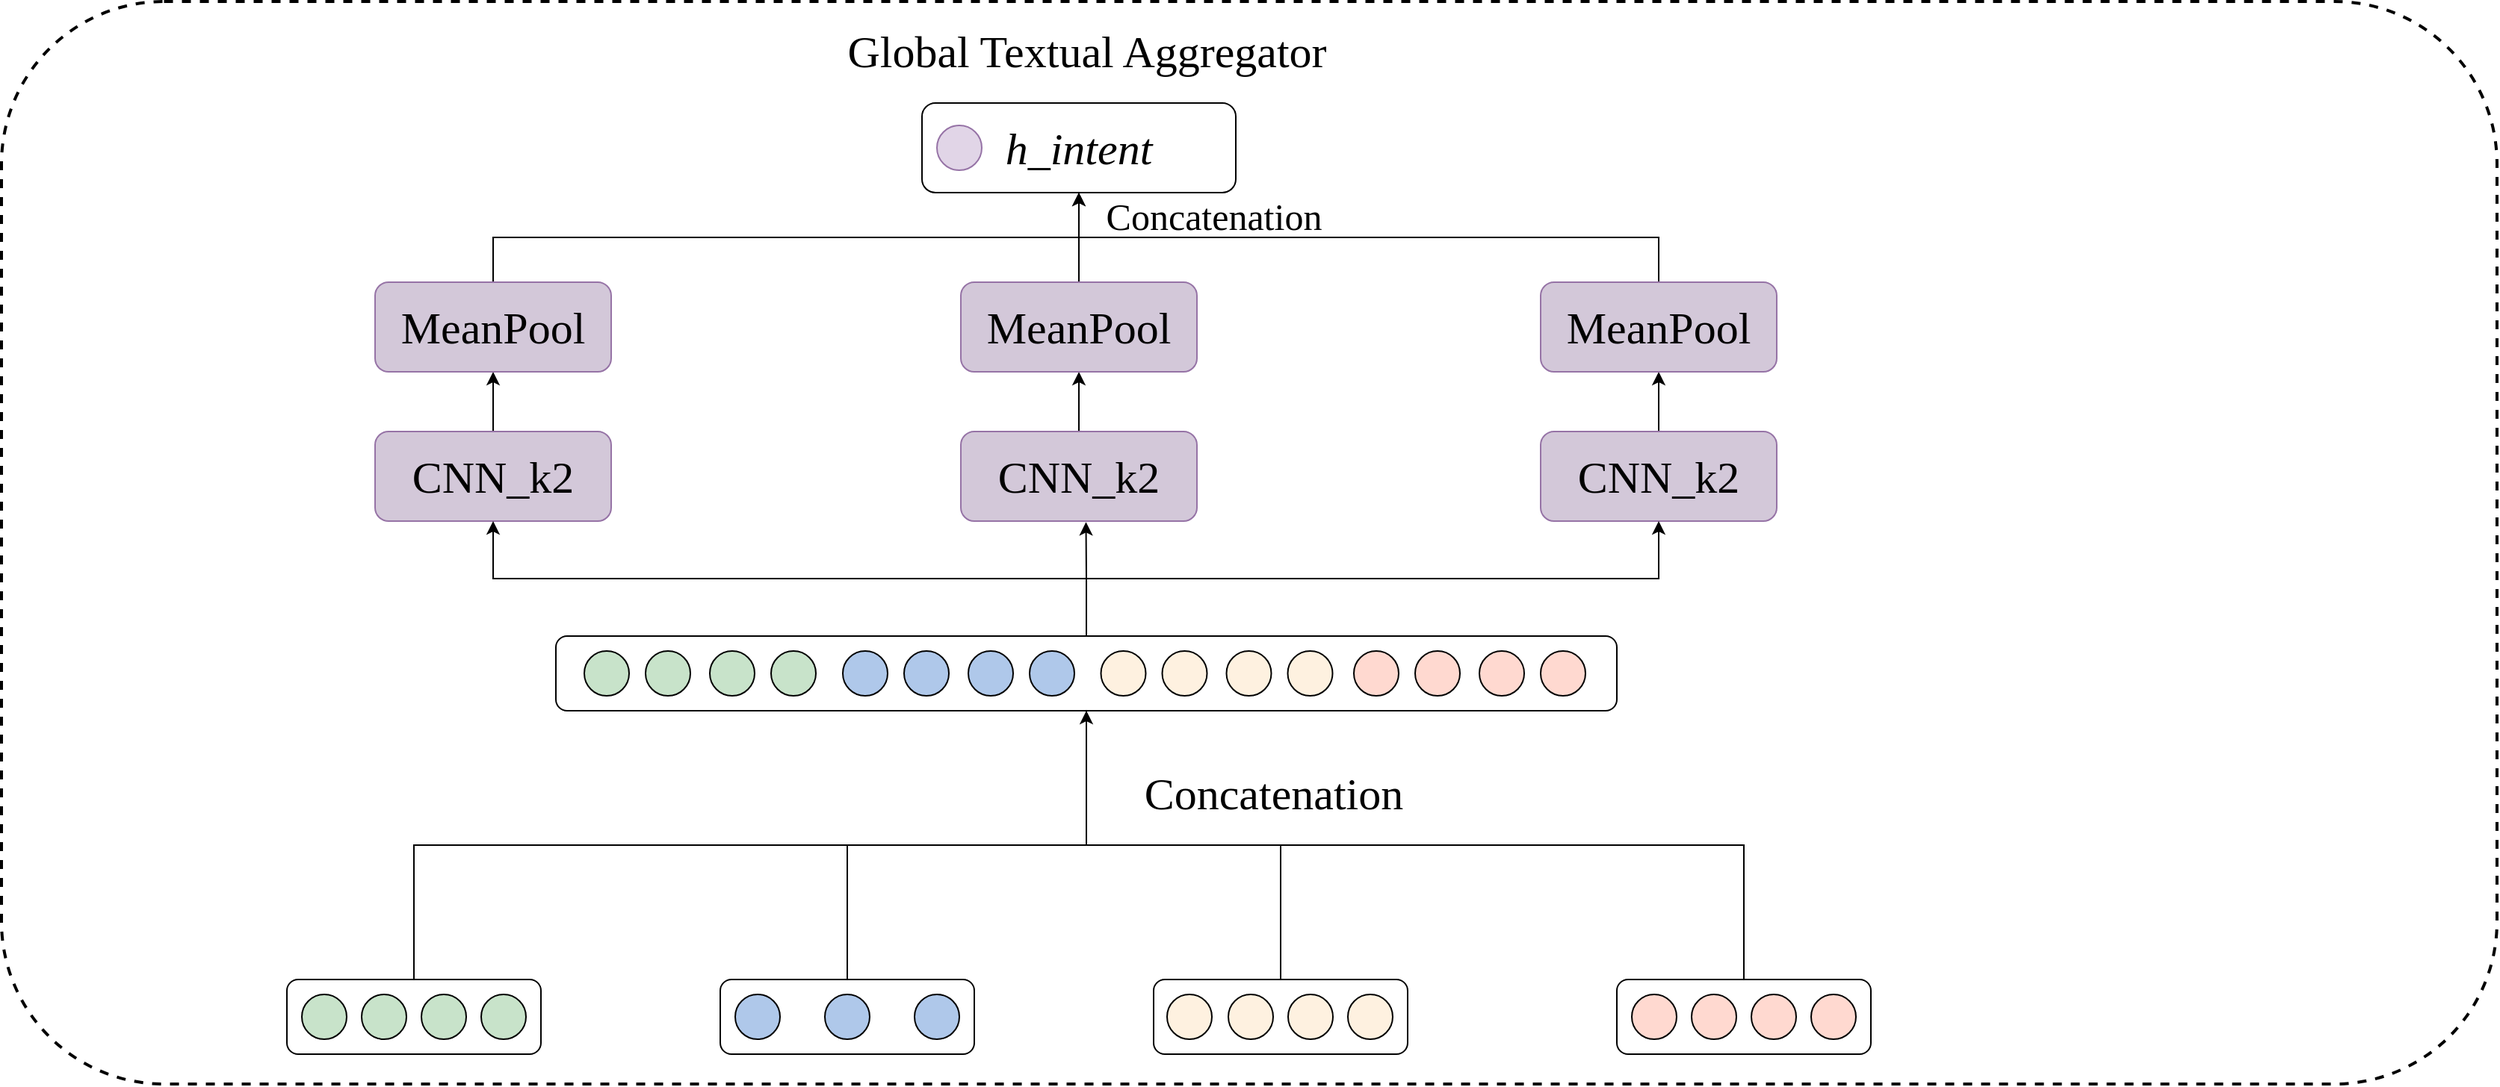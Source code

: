 <mxfile version="24.7.5">
  <diagram name="第 1 页" id="tzc-c6cf4rMfpOVOBY_b">
    <mxGraphModel dx="1953" dy="1041" grid="1" gridSize="10" guides="1" tooltips="1" connect="1" arrows="1" fold="1" page="1" pageScale="1" pageWidth="827" pageHeight="1169" math="0" shadow="0">
      <root>
        <mxCell id="0" />
        <mxCell id="1" parent="0" />
        <mxCell id="7F-Ce298isWdIxQNQa6x-1" value="" style="rounded=1;whiteSpace=wrap;html=1;strokeWidth=2;dashed=1;" vertex="1" parent="1">
          <mxGeometry x="490" y="5" width="1670" height="725" as="geometry" />
        </mxCell>
        <mxCell id="7F-Ce298isWdIxQNQa6x-2" value="" style="group" vertex="1" connectable="0" parent="1">
          <mxGeometry x="861" y="430" width="710" height="50" as="geometry" />
        </mxCell>
        <mxCell id="7F-Ce298isWdIxQNQa6x-3" value="" style="rounded=1;whiteSpace=wrap;html=1;container=0;" vertex="1" parent="7F-Ce298isWdIxQNQa6x-2">
          <mxGeometry width="710" height="50" as="geometry" />
        </mxCell>
        <mxCell id="7F-Ce298isWdIxQNQa6x-4" value="" style="ellipse;whiteSpace=wrap;html=1;aspect=fixed;fillColor=#c8e3ca;container=0;" vertex="1" parent="7F-Ce298isWdIxQNQa6x-2">
          <mxGeometry x="19" y="10" width="30" height="30" as="geometry" />
        </mxCell>
        <mxCell id="7F-Ce298isWdIxQNQa6x-5" value="" style="ellipse;whiteSpace=wrap;html=1;aspect=fixed;fillColor=#c8e3ca;container=0;" vertex="1" parent="7F-Ce298isWdIxQNQa6x-2">
          <mxGeometry x="60" y="10" width="30" height="30" as="geometry" />
        </mxCell>
        <mxCell id="7F-Ce298isWdIxQNQa6x-6" value="" style="ellipse;whiteSpace=wrap;html=1;aspect=fixed;fillColor=#c8e3ca;container=0;" vertex="1" parent="7F-Ce298isWdIxQNQa6x-2">
          <mxGeometry x="144" y="10" width="30" height="30" as="geometry" />
        </mxCell>
        <mxCell id="7F-Ce298isWdIxQNQa6x-7" value="" style="ellipse;whiteSpace=wrap;html=1;aspect=fixed;fillColor=#c8e3ca;container=0;" vertex="1" parent="7F-Ce298isWdIxQNQa6x-2">
          <mxGeometry x="103" y="10" width="30" height="30" as="geometry" />
        </mxCell>
        <mxCell id="7F-Ce298isWdIxQNQa6x-8" value="" style="ellipse;whiteSpace=wrap;html=1;aspect=fixed;fillColor=#afc8ea;container=0;" vertex="1" parent="7F-Ce298isWdIxQNQa6x-2">
          <mxGeometry x="192" y="10" width="30" height="30" as="geometry" />
        </mxCell>
        <mxCell id="7F-Ce298isWdIxQNQa6x-9" value="" style="ellipse;whiteSpace=wrap;html=1;aspect=fixed;fillColor=#afc8ea;container=0;" vertex="1" parent="7F-Ce298isWdIxQNQa6x-2">
          <mxGeometry x="233" y="10" width="30" height="30" as="geometry" />
        </mxCell>
        <mxCell id="7F-Ce298isWdIxQNQa6x-10" value="" style="ellipse;whiteSpace=wrap;html=1;aspect=fixed;fillColor=#afc8ea;container=0;" vertex="1" parent="7F-Ce298isWdIxQNQa6x-2">
          <mxGeometry x="317" y="10" width="30" height="30" as="geometry" />
        </mxCell>
        <mxCell id="7F-Ce298isWdIxQNQa6x-11" value="" style="ellipse;whiteSpace=wrap;html=1;aspect=fixed;fillColor=#afc8ea;container=0;" vertex="1" parent="7F-Ce298isWdIxQNQa6x-2">
          <mxGeometry x="276" y="10" width="30" height="30" as="geometry" />
        </mxCell>
        <mxCell id="7F-Ce298isWdIxQNQa6x-12" value="" style="ellipse;whiteSpace=wrap;html=1;aspect=fixed;fillColor=#fef1e0;container=0;" vertex="1" parent="7F-Ce298isWdIxQNQa6x-2">
          <mxGeometry x="364.75" y="10" width="30" height="30" as="geometry" />
        </mxCell>
        <mxCell id="7F-Ce298isWdIxQNQa6x-13" value="" style="ellipse;whiteSpace=wrap;html=1;aspect=fixed;fillColor=#fef1e0;container=0;" vertex="1" parent="7F-Ce298isWdIxQNQa6x-2">
          <mxGeometry x="405.75" y="10" width="30" height="30" as="geometry" />
        </mxCell>
        <mxCell id="7F-Ce298isWdIxQNQa6x-14" value="" style="ellipse;whiteSpace=wrap;html=1;aspect=fixed;fillColor=#fef1e0;container=0;" vertex="1" parent="7F-Ce298isWdIxQNQa6x-2">
          <mxGeometry x="489.75" y="10" width="30" height="30" as="geometry" />
        </mxCell>
        <mxCell id="7F-Ce298isWdIxQNQa6x-15" value="" style="ellipse;whiteSpace=wrap;html=1;aspect=fixed;fillColor=#fef1e0;container=0;" vertex="1" parent="7F-Ce298isWdIxQNQa6x-2">
          <mxGeometry x="448.75" y="10" width="30" height="30" as="geometry" />
        </mxCell>
        <mxCell id="7F-Ce298isWdIxQNQa6x-16" value="" style="ellipse;whiteSpace=wrap;html=1;aspect=fixed;fillColor=#ffd9d0;container=0;" vertex="1" parent="7F-Ce298isWdIxQNQa6x-2">
          <mxGeometry x="534" y="10" width="30" height="30" as="geometry" />
        </mxCell>
        <mxCell id="7F-Ce298isWdIxQNQa6x-17" value="" style="ellipse;whiteSpace=wrap;html=1;aspect=fixed;fillColor=#ffd9d0;container=0;" vertex="1" parent="7F-Ce298isWdIxQNQa6x-2">
          <mxGeometry x="575" y="10" width="30" height="30" as="geometry" />
        </mxCell>
        <mxCell id="7F-Ce298isWdIxQNQa6x-18" value="" style="ellipse;whiteSpace=wrap;html=1;aspect=fixed;fillColor=#ffd9d0;container=0;" vertex="1" parent="7F-Ce298isWdIxQNQa6x-2">
          <mxGeometry x="659" y="10" width="30" height="30" as="geometry" />
        </mxCell>
        <mxCell id="7F-Ce298isWdIxQNQa6x-19" value="" style="ellipse;whiteSpace=wrap;html=1;aspect=fixed;fillColor=#ffd9d0;container=0;" vertex="1" parent="7F-Ce298isWdIxQNQa6x-2">
          <mxGeometry x="618" y="10" width="30" height="30" as="geometry" />
        </mxCell>
        <mxCell id="7F-Ce298isWdIxQNQa6x-20" style="edgeStyle=orthogonalEdgeStyle;rounded=0;orthogonalLoop=1;jettySize=auto;html=1;exitX=0.5;exitY=0;exitDx=0;exitDy=0;entryX=0.5;entryY=1;entryDx=0;entryDy=0;" edge="1" parent="1" source="7F-Ce298isWdIxQNQa6x-21" target="7F-Ce298isWdIxQNQa6x-23">
          <mxGeometry relative="1" as="geometry" />
        </mxCell>
        <mxCell id="7F-Ce298isWdIxQNQa6x-21" value="&lt;font style=&quot;font-size: 30px;&quot; face=&quot;Times New Roman&quot;&gt;CNN_k2&lt;/font&gt;" style="rounded=1;whiteSpace=wrap;html=1;fillColor=#D3C8D9;strokeColor=#9673a6;" vertex="1" parent="1">
          <mxGeometry x="740" y="293" width="158" height="60" as="geometry" />
        </mxCell>
        <mxCell id="7F-Ce298isWdIxQNQa6x-22" style="edgeStyle=orthogonalEdgeStyle;rounded=0;orthogonalLoop=1;jettySize=auto;html=1;exitX=0.5;exitY=0;exitDx=0;exitDy=0;entryX=0.5;entryY=1;entryDx=0;entryDy=0;" edge="1" parent="1" source="7F-Ce298isWdIxQNQa6x-23" target="7F-Ce298isWdIxQNQa6x-27">
          <mxGeometry relative="1" as="geometry" />
        </mxCell>
        <mxCell id="7F-Ce298isWdIxQNQa6x-23" value="&lt;font style=&quot;font-size: 30px;&quot; face=&quot;Times New Roman&quot;&gt;MeanPool&lt;/font&gt;" style="rounded=1;whiteSpace=wrap;html=1;fillColor=#D3C8D9;strokeColor=#9673a6;" vertex="1" parent="1">
          <mxGeometry x="740" y="193" width="158" height="60" as="geometry" />
        </mxCell>
        <mxCell id="7F-Ce298isWdIxQNQa6x-24" value="&lt;font style=&quot;font-size: 30px;&quot; face=&quot;Times New Roman&quot;&gt;Global Textual Aggregator&lt;/font&gt;" style="text;html=1;align=center;verticalAlign=middle;resizable=0;points=[];autosize=1;strokeColor=none;fillColor=none;" vertex="1" parent="1">
          <mxGeometry x="1046" y="13" width="340" height="50" as="geometry" />
        </mxCell>
        <mxCell id="7F-Ce298isWdIxQNQa6x-26" value="" style="group" vertex="1" connectable="0" parent="1">
          <mxGeometry x="1106" y="73" width="210" height="60" as="geometry" />
        </mxCell>
        <mxCell id="7F-Ce298isWdIxQNQa6x-27" value="&lt;font style=&quot;font-size: 30px;&quot; face=&quot;Times New Roman&quot;&gt;&lt;i&gt;h_intent&lt;/i&gt;&lt;/font&gt;" style="rounded=1;whiteSpace=wrap;html=1;" vertex="1" parent="7F-Ce298isWdIxQNQa6x-26">
          <mxGeometry width="210" height="60" as="geometry" />
        </mxCell>
        <mxCell id="7F-Ce298isWdIxQNQa6x-28" value="" style="ellipse;whiteSpace=wrap;html=1;aspect=fixed;fillColor=#e1d5e7;strokeColor=#9673a6;container=0;" vertex="1" parent="7F-Ce298isWdIxQNQa6x-26">
          <mxGeometry x="10" y="15" width="30" height="30" as="geometry" />
        </mxCell>
        <mxCell id="7F-Ce298isWdIxQNQa6x-29" style="edgeStyle=orthogonalEdgeStyle;rounded=0;orthogonalLoop=1;jettySize=auto;html=1;exitX=0.5;exitY=0;exitDx=0;exitDy=0;entryX=0.5;entryY=1;entryDx=0;entryDy=0;" edge="1" parent="1" source="7F-Ce298isWdIxQNQa6x-30" target="7F-Ce298isWdIxQNQa6x-34">
          <mxGeometry relative="1" as="geometry" />
        </mxCell>
        <mxCell id="7F-Ce298isWdIxQNQa6x-30" value="&lt;font style=&quot;font-size: 30px;&quot; face=&quot;Times New Roman&quot;&gt;CNN_k2&lt;/font&gt;" style="rounded=1;whiteSpace=wrap;html=1;fillColor=#D3C8D9;strokeColor=#9673a6;" vertex="1" parent="1">
          <mxGeometry x="1132" y="293" width="158" height="60" as="geometry" />
        </mxCell>
        <mxCell id="7F-Ce298isWdIxQNQa6x-31" style="edgeStyle=orthogonalEdgeStyle;rounded=0;orthogonalLoop=1;jettySize=auto;html=1;exitX=0.5;exitY=0;exitDx=0;exitDy=0;entryX=0.5;entryY=1;entryDx=0;entryDy=0;" edge="1" parent="1" source="7F-Ce298isWdIxQNQa6x-32" target="7F-Ce298isWdIxQNQa6x-36">
          <mxGeometry relative="1" as="geometry" />
        </mxCell>
        <mxCell id="7F-Ce298isWdIxQNQa6x-32" value="&lt;font style=&quot;font-size: 30px;&quot; face=&quot;Times New Roman&quot;&gt;CNN_k2&lt;/font&gt;" style="rounded=1;whiteSpace=wrap;html=1;fillColor=#D3C8D9;strokeColor=#9673a6;" vertex="1" parent="1">
          <mxGeometry x="1520" y="293" width="158" height="60" as="geometry" />
        </mxCell>
        <mxCell id="7F-Ce298isWdIxQNQa6x-33" style="edgeStyle=orthogonalEdgeStyle;rounded=0;orthogonalLoop=1;jettySize=auto;html=1;exitX=0.5;exitY=0;exitDx=0;exitDy=0;" edge="1" parent="1" source="7F-Ce298isWdIxQNQa6x-34">
          <mxGeometry relative="1" as="geometry">
            <mxPoint x="1210.953" y="133" as="targetPoint" />
          </mxGeometry>
        </mxCell>
        <mxCell id="7F-Ce298isWdIxQNQa6x-34" value="&lt;font style=&quot;font-size: 30px;&quot; face=&quot;Times New Roman&quot;&gt;MeanPool&lt;/font&gt;" style="rounded=1;whiteSpace=wrap;html=1;fillColor=#D3C8D9;strokeColor=#9673a6;" vertex="1" parent="1">
          <mxGeometry x="1132" y="193" width="158" height="60" as="geometry" />
        </mxCell>
        <mxCell id="7F-Ce298isWdIxQNQa6x-35" style="edgeStyle=orthogonalEdgeStyle;rounded=0;orthogonalLoop=1;jettySize=auto;html=1;exitX=0.5;exitY=0;exitDx=0;exitDy=0;endArrow=none;endFill=0;" edge="1" parent="1" source="7F-Ce298isWdIxQNQa6x-36">
          <mxGeometry relative="1" as="geometry">
            <mxPoint x="1204" y="163" as="targetPoint" />
            <Array as="points">
              <mxPoint x="1483" y="163" />
              <mxPoint x="1214" y="163" />
            </Array>
          </mxGeometry>
        </mxCell>
        <mxCell id="7F-Ce298isWdIxQNQa6x-36" value="&lt;font style=&quot;font-size: 30px;&quot; face=&quot;Times New Roman&quot;&gt;MeanPool&lt;/font&gt;" style="rounded=1;whiteSpace=wrap;html=1;fillColor=#D3C8D9;strokeColor=#9673a6;" vertex="1" parent="1">
          <mxGeometry x="1520" y="193" width="158" height="60" as="geometry" />
        </mxCell>
        <mxCell id="7F-Ce298isWdIxQNQa6x-37" style="edgeStyle=orthogonalEdgeStyle;rounded=0;orthogonalLoop=1;jettySize=auto;html=1;exitX=0.5;exitY=0;exitDx=0;exitDy=0;entryX=0.5;entryY=1;entryDx=0;entryDy=0;" edge="1" parent="1" source="7F-Ce298isWdIxQNQa6x-3" target="7F-Ce298isWdIxQNQa6x-21">
          <mxGeometry relative="1" as="geometry" />
        </mxCell>
        <mxCell id="7F-Ce298isWdIxQNQa6x-38" style="edgeStyle=orthogonalEdgeStyle;rounded=0;orthogonalLoop=1;jettySize=auto;html=1;exitX=0.5;exitY=0;exitDx=0;exitDy=0;entryX=0.53;entryY=1.011;entryDx=0;entryDy=0;entryPerimeter=0;" edge="1" parent="1" source="7F-Ce298isWdIxQNQa6x-3" target="7F-Ce298isWdIxQNQa6x-30">
          <mxGeometry relative="1" as="geometry" />
        </mxCell>
        <mxCell id="7F-Ce298isWdIxQNQa6x-39" style="edgeStyle=orthogonalEdgeStyle;rounded=0;orthogonalLoop=1;jettySize=auto;html=1;exitX=0.5;exitY=0;exitDx=0;exitDy=0;" edge="1" parent="1" source="7F-Ce298isWdIxQNQa6x-3" target="7F-Ce298isWdIxQNQa6x-32">
          <mxGeometry relative="1" as="geometry" />
        </mxCell>
        <mxCell id="7F-Ce298isWdIxQNQa6x-40" value="&lt;span style=&quot;background-color: initial;&quot;&gt;&lt;font face=&quot;Times New Roman&quot; style=&quot;font-size: 25px;&quot;&gt;Concatenation&lt;/font&gt;&lt;/span&gt;" style="text;html=1;align=center;verticalAlign=middle;resizable=0;points=[];autosize=1;strokeColor=none;fillColor=none;" vertex="1" parent="1">
          <mxGeometry x="1216" y="129" width="170" height="40" as="geometry" />
        </mxCell>
        <mxCell id="7F-Ce298isWdIxQNQa6x-68" style="edgeStyle=orthogonalEdgeStyle;rounded=0;orthogonalLoop=1;jettySize=auto;html=1;exitX=0.5;exitY=0;exitDx=0;exitDy=0;entryX=0.5;entryY=1;entryDx=0;entryDy=0;endArrow=none;endFill=0;" edge="1" parent="1" source="7F-Ce298isWdIxQNQa6x-41" target="7F-Ce298isWdIxQNQa6x-3">
          <mxGeometry relative="1" as="geometry" />
        </mxCell>
        <mxCell id="7F-Ce298isWdIxQNQa6x-41" value="" style="rounded=1;whiteSpace=wrap;html=1;" vertex="1" parent="1">
          <mxGeometry x="681" y="660" width="170" height="50" as="geometry" />
        </mxCell>
        <mxCell id="7F-Ce298isWdIxQNQa6x-42" value="" style="ellipse;whiteSpace=wrap;html=1;aspect=fixed;fillColor=#c8e3ca;" vertex="1" parent="1">
          <mxGeometry x="691" y="670" width="30" height="30" as="geometry" />
        </mxCell>
        <mxCell id="7F-Ce298isWdIxQNQa6x-43" value="" style="ellipse;whiteSpace=wrap;html=1;aspect=fixed;fillColor=#c8e3ca;" vertex="1" parent="1">
          <mxGeometry x="731" y="670" width="30" height="30" as="geometry" />
        </mxCell>
        <mxCell id="7F-Ce298isWdIxQNQa6x-44" value="" style="ellipse;whiteSpace=wrap;html=1;aspect=fixed;fillColor=#c8e3ca;" vertex="1" parent="1">
          <mxGeometry x="811" y="670" width="30" height="30" as="geometry" />
        </mxCell>
        <mxCell id="7F-Ce298isWdIxQNQa6x-45" value="" style="ellipse;whiteSpace=wrap;html=1;aspect=fixed;fillColor=#c8e3ca;" vertex="1" parent="1">
          <mxGeometry x="771" y="670" width="30" height="30" as="geometry" />
        </mxCell>
        <mxCell id="7F-Ce298isWdIxQNQa6x-65" style="edgeStyle=orthogonalEdgeStyle;rounded=0;orthogonalLoop=1;jettySize=auto;html=1;exitX=0.5;exitY=0;exitDx=0;exitDy=0;entryX=0.5;entryY=1;entryDx=0;entryDy=0;" edge="1" parent="1" source="7F-Ce298isWdIxQNQa6x-47" target="7F-Ce298isWdIxQNQa6x-3">
          <mxGeometry relative="1" as="geometry" />
        </mxCell>
        <mxCell id="7F-Ce298isWdIxQNQa6x-47" value="" style="rounded=1;whiteSpace=wrap;html=1;" vertex="1" parent="1">
          <mxGeometry x="971" y="660" width="170" height="50" as="geometry" />
        </mxCell>
        <mxCell id="7F-Ce298isWdIxQNQa6x-48" value="" style="ellipse;whiteSpace=wrap;html=1;aspect=fixed;fillColor=#afc8ea;" vertex="1" parent="1">
          <mxGeometry x="981" y="670" width="30" height="30" as="geometry" />
        </mxCell>
        <mxCell id="7F-Ce298isWdIxQNQa6x-49" value="" style="ellipse;whiteSpace=wrap;html=1;aspect=fixed;fillColor=#afc8ea;" vertex="1" parent="1">
          <mxGeometry x="1041" y="670" width="30" height="30" as="geometry" />
        </mxCell>
        <mxCell id="7F-Ce298isWdIxQNQa6x-50" value="" style="ellipse;whiteSpace=wrap;html=1;aspect=fixed;fillColor=#afc8ea;" vertex="1" parent="1">
          <mxGeometry x="1101" y="670" width="30" height="30" as="geometry" />
        </mxCell>
        <mxCell id="7F-Ce298isWdIxQNQa6x-67" style="edgeStyle=orthogonalEdgeStyle;rounded=0;orthogonalLoop=1;jettySize=auto;html=1;exitX=0.5;exitY=0;exitDx=0;exitDy=0;entryX=0.5;entryY=1;entryDx=0;entryDy=0;endArrow=none;endFill=0;" edge="1" parent="1" source="7F-Ce298isWdIxQNQa6x-52" target="7F-Ce298isWdIxQNQa6x-3">
          <mxGeometry relative="1" as="geometry" />
        </mxCell>
        <mxCell id="7F-Ce298isWdIxQNQa6x-52" value="" style="rounded=1;whiteSpace=wrap;html=1;" vertex="1" parent="1">
          <mxGeometry x="1261" y="660" width="170" height="50" as="geometry" />
        </mxCell>
        <mxCell id="7F-Ce298isWdIxQNQa6x-53" value="" style="ellipse;whiteSpace=wrap;html=1;aspect=fixed;fillColor=#fef1e0;" vertex="1" parent="1">
          <mxGeometry x="1270" y="670" width="30" height="30" as="geometry" />
        </mxCell>
        <mxCell id="7F-Ce298isWdIxQNQa6x-54" value="" style="ellipse;whiteSpace=wrap;html=1;aspect=fixed;fillColor=#fef1e0;" vertex="1" parent="1">
          <mxGeometry x="1311" y="670" width="30" height="30" as="geometry" />
        </mxCell>
        <mxCell id="7F-Ce298isWdIxQNQa6x-55" value="" style="ellipse;whiteSpace=wrap;html=1;aspect=fixed;fillColor=#fef1e0;" vertex="1" parent="1">
          <mxGeometry x="1391" y="670" width="30" height="30" as="geometry" />
        </mxCell>
        <mxCell id="7F-Ce298isWdIxQNQa6x-56" value="" style="ellipse;whiteSpace=wrap;html=1;aspect=fixed;fillColor=#fef1e0;" vertex="1" parent="1">
          <mxGeometry x="1351" y="670" width="30" height="30" as="geometry" />
        </mxCell>
        <mxCell id="7F-Ce298isWdIxQNQa6x-69" style="edgeStyle=orthogonalEdgeStyle;rounded=0;orthogonalLoop=1;jettySize=auto;html=1;exitX=0.5;exitY=0;exitDx=0;exitDy=0;entryX=0.5;entryY=1;entryDx=0;entryDy=0;endArrow=none;endFill=0;" edge="1" parent="1" source="7F-Ce298isWdIxQNQa6x-58" target="7F-Ce298isWdIxQNQa6x-3">
          <mxGeometry relative="1" as="geometry" />
        </mxCell>
        <mxCell id="7F-Ce298isWdIxQNQa6x-58" value="" style="rounded=1;whiteSpace=wrap;html=1;" vertex="1" parent="1">
          <mxGeometry x="1571" y="660" width="170" height="50" as="geometry" />
        </mxCell>
        <mxCell id="7F-Ce298isWdIxQNQa6x-59" value="" style="ellipse;whiteSpace=wrap;html=1;aspect=fixed;fillColor=#ffd9d0;" vertex="1" parent="1">
          <mxGeometry x="1581" y="670" width="30" height="30" as="geometry" />
        </mxCell>
        <mxCell id="7F-Ce298isWdIxQNQa6x-60" value="" style="ellipse;whiteSpace=wrap;html=1;aspect=fixed;fillColor=#ffd9d0;" vertex="1" parent="1">
          <mxGeometry x="1621" y="670" width="30" height="30" as="geometry" />
        </mxCell>
        <mxCell id="7F-Ce298isWdIxQNQa6x-61" value="" style="ellipse;whiteSpace=wrap;html=1;aspect=fixed;fillColor=#ffd9d0;" vertex="1" parent="1">
          <mxGeometry x="1701" y="670" width="30" height="30" as="geometry" />
        </mxCell>
        <mxCell id="7F-Ce298isWdIxQNQa6x-62" value="" style="ellipse;whiteSpace=wrap;html=1;aspect=fixed;fillColor=#ffd9d0;" vertex="1" parent="1">
          <mxGeometry x="1661" y="670" width="30" height="30" as="geometry" />
        </mxCell>
        <mxCell id="7F-Ce298isWdIxQNQa6x-63" value="&lt;span style=&quot;background-color: initial;&quot;&gt;&lt;font face=&quot;Times New Roman&quot; style=&quot;font-size: 30px;&quot;&gt;Concatenation&lt;/font&gt;&lt;/span&gt;" style="text;html=1;align=center;verticalAlign=middle;resizable=0;points=[];autosize=1;strokeColor=none;fillColor=none;" vertex="1" parent="1">
          <mxGeometry x="1241" y="510" width="200" height="50" as="geometry" />
        </mxCell>
      </root>
    </mxGraphModel>
  </diagram>
</mxfile>
